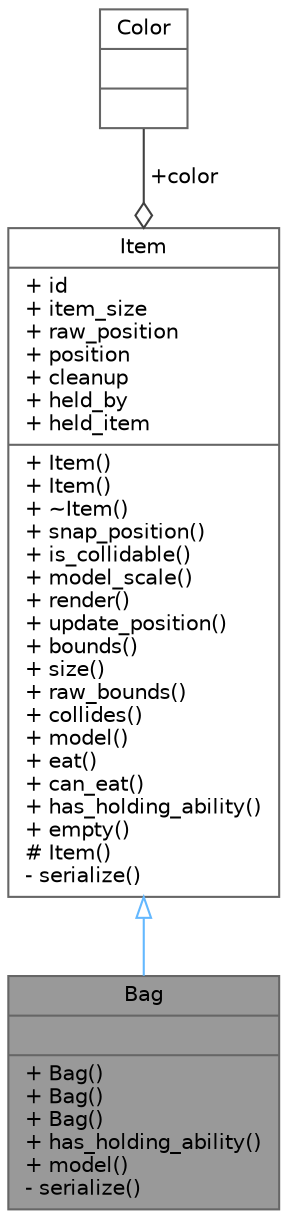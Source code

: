 digraph "Bag"
{
 // LATEX_PDF_SIZE
  bgcolor="transparent";
  edge [fontname=Helvetica,fontsize=10,labelfontname=Helvetica,labelfontsize=10];
  node [fontname=Helvetica,fontsize=10,shape=box,height=0.2,width=0.4];
  Node1 [shape=record,label="{Bag\n||+ Bag()\l+ Bag()\l+ Bag()\l+ has_holding_ability()\l+ model()\l- serialize()\l}",height=0.2,width=0.4,color="gray40", fillcolor="grey60", style="filled", fontcolor="black",tooltip=" "];
  Node2 -> Node1 [dir="back",color="steelblue1",style="solid",arrowtail="onormal"];
  Node2 [shape=record,label="{Item\n|+ id\l+ item_size\l+ raw_position\l+ position\l+ cleanup\l+ held_by\l+ held_item\l|+ Item()\l+ Item()\l+ ~Item()\l+ snap_position()\l+ is_collidable()\l+ model_scale()\l+ render()\l+ update_position()\l+ bounds()\l+ size()\l+ raw_bounds()\l+ collides()\l+ model()\l+ eat()\l+ can_eat()\l+ has_holding_ability()\l+ empty()\l# Item()\l- serialize()\l}",height=0.2,width=0.4,color="gray40", fillcolor="white", style="filled",URL="$db/d66/struct_item.html",tooltip=" "];
  Node3 -> Node2 [color="grey25",style="solid",label=" +color" ,arrowhead="odiamond"];
  Node3 [shape=record,label="{Color\n||}",height=0.2,width=0.4,color="gray40", fillcolor="white", style="filled",tooltip=" "];
}
